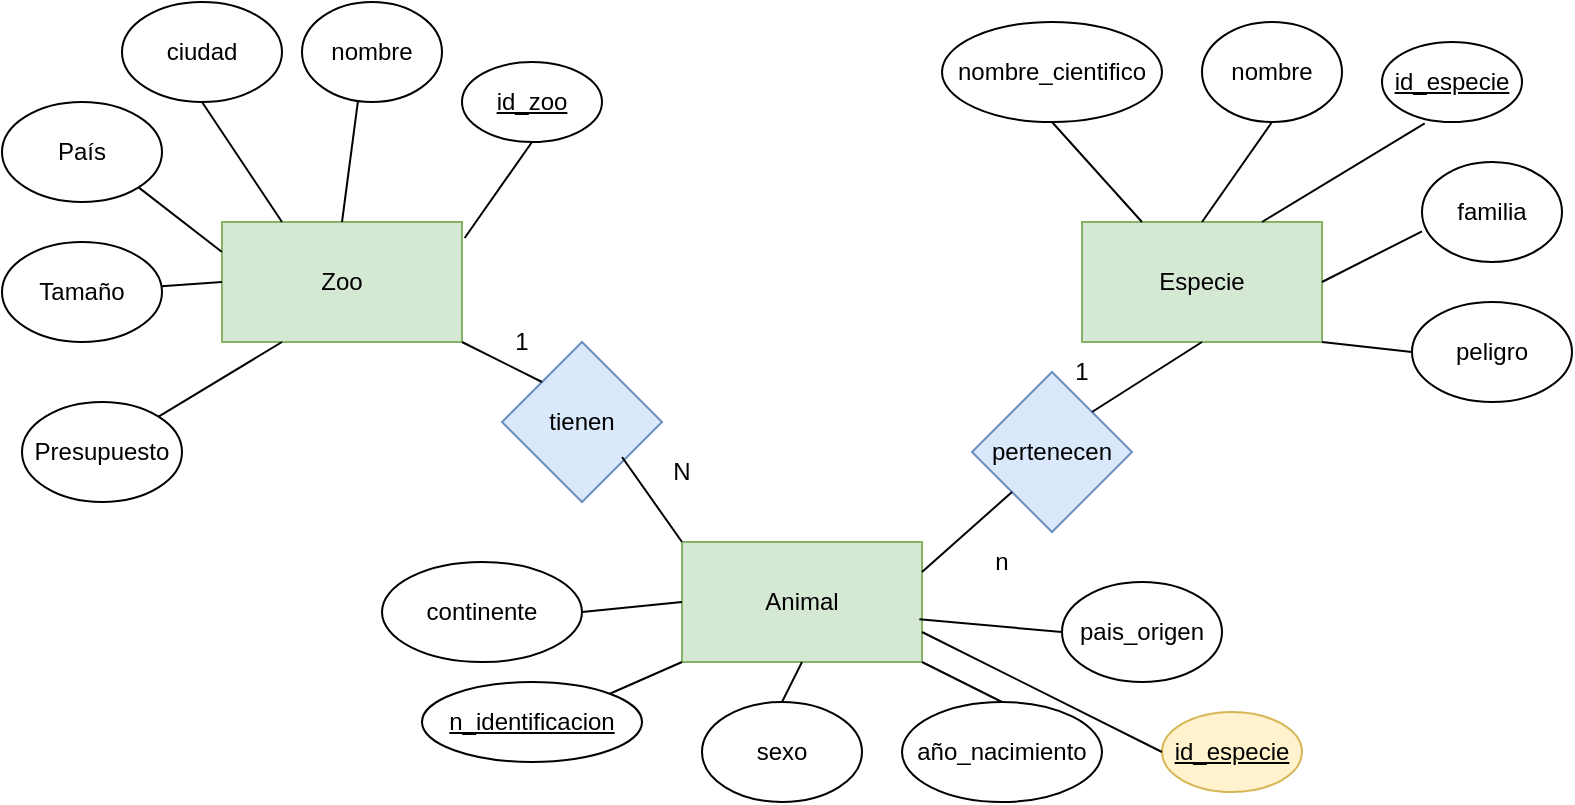 <mxfile version="21.2.6" type="device">
  <diagram name="Page-1" id="t9OyOJXAdJE180gAunB3">
    <mxGraphModel dx="934" dy="448" grid="1" gridSize="10" guides="1" tooltips="1" connect="1" arrows="1" fold="1" page="1" pageScale="1" pageWidth="850" pageHeight="1100" math="0" shadow="0">
      <root>
        <mxCell id="0" />
        <mxCell id="1" parent="0" />
        <mxCell id="t743cUBlZp0HRSBSnR_Z-1" value="Zoo" style="rounded=0;whiteSpace=wrap;html=1;fillColor=#d5e8d4;strokeColor=#82b366;" vertex="1" parent="1">
          <mxGeometry x="110" y="120" width="120" height="60" as="geometry" />
        </mxCell>
        <mxCell id="t743cUBlZp0HRSBSnR_Z-2" value="Especie" style="rounded=0;whiteSpace=wrap;html=1;fillColor=#d5e8d4;strokeColor=#82b366;" vertex="1" parent="1">
          <mxGeometry x="540" y="120" width="120" height="60" as="geometry" />
        </mxCell>
        <mxCell id="t743cUBlZp0HRSBSnR_Z-3" value="Animal" style="rounded=0;whiteSpace=wrap;html=1;fillColor=#d5e8d4;strokeColor=#82b366;" vertex="1" parent="1">
          <mxGeometry x="340" y="280" width="120" height="60" as="geometry" />
        </mxCell>
        <mxCell id="t743cUBlZp0HRSBSnR_Z-4" value="&lt;u&gt;id_zoo&lt;/u&gt;" style="ellipse;whiteSpace=wrap;html=1;" vertex="1" parent="1">
          <mxGeometry x="230" y="40" width="70" height="40" as="geometry" />
        </mxCell>
        <mxCell id="t743cUBlZp0HRSBSnR_Z-5" value="nombre" style="ellipse;whiteSpace=wrap;html=1;" vertex="1" parent="1">
          <mxGeometry x="150" y="10" width="70" height="50" as="geometry" />
        </mxCell>
        <mxCell id="t743cUBlZp0HRSBSnR_Z-6" value="ciudad" style="ellipse;whiteSpace=wrap;html=1;" vertex="1" parent="1">
          <mxGeometry x="60" y="10" width="80" height="50" as="geometry" />
        </mxCell>
        <mxCell id="t743cUBlZp0HRSBSnR_Z-7" value="País" style="ellipse;whiteSpace=wrap;html=1;" vertex="1" parent="1">
          <mxGeometry y="60" width="80" height="50" as="geometry" />
        </mxCell>
        <mxCell id="t743cUBlZp0HRSBSnR_Z-8" value="Tamaño" style="ellipse;whiteSpace=wrap;html=1;" vertex="1" parent="1">
          <mxGeometry y="130" width="80" height="50" as="geometry" />
        </mxCell>
        <mxCell id="t743cUBlZp0HRSBSnR_Z-9" value="Presupuesto" style="ellipse;whiteSpace=wrap;html=1;" vertex="1" parent="1">
          <mxGeometry x="10" y="210" width="80" height="50" as="geometry" />
        </mxCell>
        <mxCell id="t743cUBlZp0HRSBSnR_Z-10" value="&lt;u&gt;id_especie&lt;/u&gt;" style="ellipse;whiteSpace=wrap;html=1;" vertex="1" parent="1">
          <mxGeometry x="690" y="30" width="70" height="40" as="geometry" />
        </mxCell>
        <mxCell id="t743cUBlZp0HRSBSnR_Z-11" value="nombre" style="ellipse;whiteSpace=wrap;html=1;" vertex="1" parent="1">
          <mxGeometry x="600" y="20" width="70" height="50" as="geometry" />
        </mxCell>
        <mxCell id="t743cUBlZp0HRSBSnR_Z-12" value="nombre_cientifico" style="ellipse;whiteSpace=wrap;html=1;" vertex="1" parent="1">
          <mxGeometry x="470" y="20" width="110" height="50" as="geometry" />
        </mxCell>
        <mxCell id="t743cUBlZp0HRSBSnR_Z-13" value="familia" style="ellipse;whiteSpace=wrap;html=1;" vertex="1" parent="1">
          <mxGeometry x="710" y="90" width="70" height="50" as="geometry" />
        </mxCell>
        <mxCell id="t743cUBlZp0HRSBSnR_Z-14" value="peligro" style="ellipse;whiteSpace=wrap;html=1;" vertex="1" parent="1">
          <mxGeometry x="705" y="160" width="80" height="50" as="geometry" />
        </mxCell>
        <mxCell id="t743cUBlZp0HRSBSnR_Z-15" value="&lt;u&gt;n_identificacion&lt;/u&gt;" style="ellipse;whiteSpace=wrap;html=1;" vertex="1" parent="1">
          <mxGeometry x="210" y="350" width="110" height="40" as="geometry" />
        </mxCell>
        <mxCell id="t743cUBlZp0HRSBSnR_Z-16" value="sexo" style="ellipse;whiteSpace=wrap;html=1;" vertex="1" parent="1">
          <mxGeometry x="350" y="360" width="80" height="50" as="geometry" />
        </mxCell>
        <mxCell id="t743cUBlZp0HRSBSnR_Z-17" value="año_nacimiento" style="ellipse;whiteSpace=wrap;html=1;" vertex="1" parent="1">
          <mxGeometry x="450" y="360" width="100" height="50" as="geometry" />
        </mxCell>
        <mxCell id="t743cUBlZp0HRSBSnR_Z-18" value="pais_origen" style="ellipse;whiteSpace=wrap;html=1;" vertex="1" parent="1">
          <mxGeometry x="530" y="300" width="80" height="50" as="geometry" />
        </mxCell>
        <mxCell id="t743cUBlZp0HRSBSnR_Z-19" value="continente" style="ellipse;whiteSpace=wrap;html=1;" vertex="1" parent="1">
          <mxGeometry x="190" y="290" width="100" height="50" as="geometry" />
        </mxCell>
        <mxCell id="t743cUBlZp0HRSBSnR_Z-20" value="tienen" style="rhombus;whiteSpace=wrap;html=1;fillColor=#dae8fc;strokeColor=#6c8ebf;" vertex="1" parent="1">
          <mxGeometry x="250" y="180" width="80" height="80" as="geometry" />
        </mxCell>
        <mxCell id="t743cUBlZp0HRSBSnR_Z-21" value="pertenecen" style="rhombus;whiteSpace=wrap;html=1;fillColor=#dae8fc;strokeColor=#6c8ebf;" vertex="1" parent="1">
          <mxGeometry x="485" y="195" width="80" height="80" as="geometry" />
        </mxCell>
        <mxCell id="t743cUBlZp0HRSBSnR_Z-22" value="N" style="text;html=1;strokeColor=none;fillColor=none;align=center;verticalAlign=middle;whiteSpace=wrap;rounded=0;" vertex="1" parent="1">
          <mxGeometry x="310" y="230" width="60" height="30" as="geometry" />
        </mxCell>
        <mxCell id="t743cUBlZp0HRSBSnR_Z-23" value="1" style="text;html=1;strokeColor=none;fillColor=none;align=center;verticalAlign=middle;whiteSpace=wrap;rounded=0;" vertex="1" parent="1">
          <mxGeometry x="230" y="165" width="60" height="30" as="geometry" />
        </mxCell>
        <mxCell id="t743cUBlZp0HRSBSnR_Z-24" value="1" style="text;html=1;strokeColor=none;fillColor=none;align=center;verticalAlign=middle;whiteSpace=wrap;rounded=0;" vertex="1" parent="1">
          <mxGeometry x="510" y="180" width="60" height="30" as="geometry" />
        </mxCell>
        <mxCell id="t743cUBlZp0HRSBSnR_Z-25" value="n" style="text;html=1;strokeColor=none;fillColor=none;align=center;verticalAlign=middle;whiteSpace=wrap;rounded=0;" vertex="1" parent="1">
          <mxGeometry x="470" y="275" width="60" height="30" as="geometry" />
        </mxCell>
        <mxCell id="t743cUBlZp0HRSBSnR_Z-26" value="" style="endArrow=none;html=1;rounded=0;entryX=0;entryY=0.5;entryDx=0;entryDy=0;exitX=0;exitY=0;exitDx=0;exitDy=0;" edge="1" parent="1" source="t743cUBlZp0HRSBSnR_Z-20" target="t743cUBlZp0HRSBSnR_Z-23">
          <mxGeometry width="50" height="50" relative="1" as="geometry">
            <mxPoint x="380" y="360" as="sourcePoint" />
            <mxPoint x="430" y="310" as="targetPoint" />
          </mxGeometry>
        </mxCell>
        <mxCell id="t743cUBlZp0HRSBSnR_Z-27" value="" style="endArrow=none;html=1;rounded=0;entryX=0;entryY=0.25;entryDx=0;entryDy=0;exitX=0;exitY=0;exitDx=0;exitDy=0;" edge="1" parent="1" source="t743cUBlZp0HRSBSnR_Z-3" target="t743cUBlZp0HRSBSnR_Z-22">
          <mxGeometry width="50" height="50" relative="1" as="geometry">
            <mxPoint x="380" y="360" as="sourcePoint" />
            <mxPoint x="430" y="310" as="targetPoint" />
          </mxGeometry>
        </mxCell>
        <mxCell id="t743cUBlZp0HRSBSnR_Z-28" value="" style="endArrow=none;html=1;rounded=0;entryX=0;entryY=1;entryDx=0;entryDy=0;exitX=1;exitY=0.25;exitDx=0;exitDy=0;" edge="1" parent="1" source="t743cUBlZp0HRSBSnR_Z-3" target="t743cUBlZp0HRSBSnR_Z-21">
          <mxGeometry width="50" height="50" relative="1" as="geometry">
            <mxPoint x="380" y="360" as="sourcePoint" />
            <mxPoint x="430" y="310" as="targetPoint" />
          </mxGeometry>
        </mxCell>
        <mxCell id="t743cUBlZp0HRSBSnR_Z-29" value="" style="endArrow=none;html=1;rounded=0;entryX=0.5;entryY=1;entryDx=0;entryDy=0;exitX=1;exitY=0;exitDx=0;exitDy=0;" edge="1" parent="1" source="t743cUBlZp0HRSBSnR_Z-21" target="t743cUBlZp0HRSBSnR_Z-2">
          <mxGeometry width="50" height="50" relative="1" as="geometry">
            <mxPoint x="380" y="360" as="sourcePoint" />
            <mxPoint x="430" y="310" as="targetPoint" />
          </mxGeometry>
        </mxCell>
        <mxCell id="t743cUBlZp0HRSBSnR_Z-30" value="" style="endArrow=none;html=1;rounded=0;exitX=1;exitY=0.5;exitDx=0;exitDy=0;entryX=0;entryY=0.5;entryDx=0;entryDy=0;" edge="1" parent="1" source="t743cUBlZp0HRSBSnR_Z-19" target="t743cUBlZp0HRSBSnR_Z-3">
          <mxGeometry width="50" height="50" relative="1" as="geometry">
            <mxPoint x="330" y="315" as="sourcePoint" />
            <mxPoint x="380" y="265" as="targetPoint" />
          </mxGeometry>
        </mxCell>
        <mxCell id="t743cUBlZp0HRSBSnR_Z-31" value="" style="endArrow=none;html=1;rounded=0;exitX=1;exitY=0;exitDx=0;exitDy=0;entryX=0;entryY=1;entryDx=0;entryDy=0;" edge="1" parent="1" source="t743cUBlZp0HRSBSnR_Z-15" target="t743cUBlZp0HRSBSnR_Z-3">
          <mxGeometry width="50" height="50" relative="1" as="geometry">
            <mxPoint x="380" y="260" as="sourcePoint" />
            <mxPoint x="430" y="210" as="targetPoint" />
          </mxGeometry>
        </mxCell>
        <mxCell id="t743cUBlZp0HRSBSnR_Z-32" value="" style="endArrow=none;html=1;rounded=0;exitX=0.5;exitY=0;exitDx=0;exitDy=0;entryX=0.5;entryY=1;entryDx=0;entryDy=0;" edge="1" parent="1" source="t743cUBlZp0HRSBSnR_Z-16" target="t743cUBlZp0HRSBSnR_Z-3">
          <mxGeometry width="50" height="50" relative="1" as="geometry">
            <mxPoint x="380" y="260" as="sourcePoint" />
            <mxPoint x="430" y="210" as="targetPoint" />
          </mxGeometry>
        </mxCell>
        <mxCell id="t743cUBlZp0HRSBSnR_Z-33" value="" style="endArrow=none;html=1;rounded=0;exitX=0.5;exitY=0;exitDx=0;exitDy=0;entryX=1;entryY=1;entryDx=0;entryDy=0;" edge="1" parent="1" source="t743cUBlZp0HRSBSnR_Z-17" target="t743cUBlZp0HRSBSnR_Z-3">
          <mxGeometry width="50" height="50" relative="1" as="geometry">
            <mxPoint x="380" y="260" as="sourcePoint" />
            <mxPoint x="430" y="210" as="targetPoint" />
          </mxGeometry>
        </mxCell>
        <mxCell id="t743cUBlZp0HRSBSnR_Z-34" value="" style="endArrow=none;html=1;rounded=0;exitX=0;exitY=0.5;exitDx=0;exitDy=0;entryX=0.989;entryY=0.644;entryDx=0;entryDy=0;entryPerimeter=0;" edge="1" parent="1" source="t743cUBlZp0HRSBSnR_Z-18" target="t743cUBlZp0HRSBSnR_Z-3">
          <mxGeometry width="50" height="50" relative="1" as="geometry">
            <mxPoint x="380" y="260" as="sourcePoint" />
            <mxPoint x="430" y="210" as="targetPoint" />
          </mxGeometry>
        </mxCell>
        <mxCell id="t743cUBlZp0HRSBSnR_Z-35" value="" style="endArrow=none;html=1;rounded=0;entryX=0.5;entryY=1;entryDx=0;entryDy=0;exitX=1.011;exitY=0.133;exitDx=0;exitDy=0;exitPerimeter=0;" edge="1" parent="1" source="t743cUBlZp0HRSBSnR_Z-1" target="t743cUBlZp0HRSBSnR_Z-4">
          <mxGeometry width="50" height="50" relative="1" as="geometry">
            <mxPoint x="380" y="260" as="sourcePoint" />
            <mxPoint x="430" y="210" as="targetPoint" />
          </mxGeometry>
        </mxCell>
        <mxCell id="t743cUBlZp0HRSBSnR_Z-36" value="" style="endArrow=none;html=1;rounded=0;entryX=0.4;entryY=0.987;entryDx=0;entryDy=0;entryPerimeter=0;exitX=0.5;exitY=0;exitDx=0;exitDy=0;" edge="1" parent="1" source="t743cUBlZp0HRSBSnR_Z-1" target="t743cUBlZp0HRSBSnR_Z-5">
          <mxGeometry width="50" height="50" relative="1" as="geometry">
            <mxPoint x="380" y="260" as="sourcePoint" />
            <mxPoint x="430" y="210" as="targetPoint" />
          </mxGeometry>
        </mxCell>
        <mxCell id="t743cUBlZp0HRSBSnR_Z-37" value="" style="endArrow=none;html=1;rounded=0;entryX=0.5;entryY=1;entryDx=0;entryDy=0;exitX=0.25;exitY=0;exitDx=0;exitDy=0;" edge="1" parent="1" source="t743cUBlZp0HRSBSnR_Z-1" target="t743cUBlZp0HRSBSnR_Z-6">
          <mxGeometry width="50" height="50" relative="1" as="geometry">
            <mxPoint x="380" y="260" as="sourcePoint" />
            <mxPoint x="430" y="210" as="targetPoint" />
          </mxGeometry>
        </mxCell>
        <mxCell id="t743cUBlZp0HRSBSnR_Z-38" value="" style="endArrow=none;html=1;rounded=0;exitX=1;exitY=1;exitDx=0;exitDy=0;entryX=0;entryY=0.25;entryDx=0;entryDy=0;" edge="1" parent="1" source="t743cUBlZp0HRSBSnR_Z-7" target="t743cUBlZp0HRSBSnR_Z-1">
          <mxGeometry width="50" height="50" relative="1" as="geometry">
            <mxPoint x="380" y="260" as="sourcePoint" />
            <mxPoint x="430" y="210" as="targetPoint" />
          </mxGeometry>
        </mxCell>
        <mxCell id="t743cUBlZp0HRSBSnR_Z-39" value="" style="endArrow=none;html=1;rounded=0;entryX=0;entryY=0.5;entryDx=0;entryDy=0;" edge="1" parent="1" source="t743cUBlZp0HRSBSnR_Z-8" target="t743cUBlZp0HRSBSnR_Z-1">
          <mxGeometry width="50" height="50" relative="1" as="geometry">
            <mxPoint x="380" y="260" as="sourcePoint" />
            <mxPoint x="430" y="210" as="targetPoint" />
          </mxGeometry>
        </mxCell>
        <mxCell id="t743cUBlZp0HRSBSnR_Z-40" value="" style="endArrow=none;html=1;rounded=0;exitX=1;exitY=0;exitDx=0;exitDy=0;entryX=0.25;entryY=1;entryDx=0;entryDy=0;" edge="1" parent="1" source="t743cUBlZp0HRSBSnR_Z-9" target="t743cUBlZp0HRSBSnR_Z-1">
          <mxGeometry width="50" height="50" relative="1" as="geometry">
            <mxPoint x="380" y="260" as="sourcePoint" />
            <mxPoint x="430" y="210" as="targetPoint" />
          </mxGeometry>
        </mxCell>
        <mxCell id="t743cUBlZp0HRSBSnR_Z-41" value="" style="endArrow=none;html=1;rounded=0;entryX=0.5;entryY=1;entryDx=0;entryDy=0;exitX=0.25;exitY=0;exitDx=0;exitDy=0;" edge="1" parent="1" source="t743cUBlZp0HRSBSnR_Z-2" target="t743cUBlZp0HRSBSnR_Z-12">
          <mxGeometry width="50" height="50" relative="1" as="geometry">
            <mxPoint x="380" y="260" as="sourcePoint" />
            <mxPoint x="430" y="210" as="targetPoint" />
          </mxGeometry>
        </mxCell>
        <mxCell id="t743cUBlZp0HRSBSnR_Z-42" value="" style="endArrow=none;html=1;rounded=0;entryX=0.5;entryY=1;entryDx=0;entryDy=0;exitX=0.5;exitY=0;exitDx=0;exitDy=0;" edge="1" parent="1" source="t743cUBlZp0HRSBSnR_Z-2" target="t743cUBlZp0HRSBSnR_Z-11">
          <mxGeometry width="50" height="50" relative="1" as="geometry">
            <mxPoint x="380" y="260" as="sourcePoint" />
            <mxPoint x="430" y="210" as="targetPoint" />
          </mxGeometry>
        </mxCell>
        <mxCell id="t743cUBlZp0HRSBSnR_Z-43" value="" style="endArrow=none;html=1;rounded=0;entryX=0.305;entryY=1.017;entryDx=0;entryDy=0;entryPerimeter=0;exitX=0.75;exitY=0;exitDx=0;exitDy=0;" edge="1" parent="1" source="t743cUBlZp0HRSBSnR_Z-2" target="t743cUBlZp0HRSBSnR_Z-10">
          <mxGeometry width="50" height="50" relative="1" as="geometry">
            <mxPoint x="380" y="260" as="sourcePoint" />
            <mxPoint x="430" y="210" as="targetPoint" />
          </mxGeometry>
        </mxCell>
        <mxCell id="t743cUBlZp0HRSBSnR_Z-44" value="" style="endArrow=none;html=1;rounded=0;entryX=0;entryY=0.693;entryDx=0;entryDy=0;entryPerimeter=0;exitX=1;exitY=0.5;exitDx=0;exitDy=0;" edge="1" parent="1" source="t743cUBlZp0HRSBSnR_Z-2" target="t743cUBlZp0HRSBSnR_Z-13">
          <mxGeometry width="50" height="50" relative="1" as="geometry">
            <mxPoint x="380" y="260" as="sourcePoint" />
            <mxPoint x="430" y="210" as="targetPoint" />
          </mxGeometry>
        </mxCell>
        <mxCell id="t743cUBlZp0HRSBSnR_Z-45" value="" style="endArrow=none;html=1;rounded=0;entryX=0;entryY=0.5;entryDx=0;entryDy=0;exitX=1;exitY=1;exitDx=0;exitDy=0;" edge="1" parent="1" source="t743cUBlZp0HRSBSnR_Z-2" target="t743cUBlZp0HRSBSnR_Z-14">
          <mxGeometry width="50" height="50" relative="1" as="geometry">
            <mxPoint x="380" y="260" as="sourcePoint" />
            <mxPoint x="430" y="210" as="targetPoint" />
          </mxGeometry>
        </mxCell>
        <mxCell id="t743cUBlZp0HRSBSnR_Z-46" value="&lt;u&gt;id_especie&lt;/u&gt;" style="ellipse;whiteSpace=wrap;html=1;fillColor=#fff2cc;strokeColor=#d6b656;" vertex="1" parent="1">
          <mxGeometry x="580" y="365" width="70" height="40" as="geometry" />
        </mxCell>
        <mxCell id="t743cUBlZp0HRSBSnR_Z-47" value="" style="endArrow=none;html=1;rounded=0;exitX=0;exitY=0.5;exitDx=0;exitDy=0;entryX=1;entryY=0.75;entryDx=0;entryDy=0;" edge="1" parent="1" source="t743cUBlZp0HRSBSnR_Z-46" target="t743cUBlZp0HRSBSnR_Z-3">
          <mxGeometry width="50" height="50" relative="1" as="geometry">
            <mxPoint x="410" y="230" as="sourcePoint" />
            <mxPoint x="460" y="180" as="targetPoint" />
          </mxGeometry>
        </mxCell>
      </root>
    </mxGraphModel>
  </diagram>
</mxfile>
